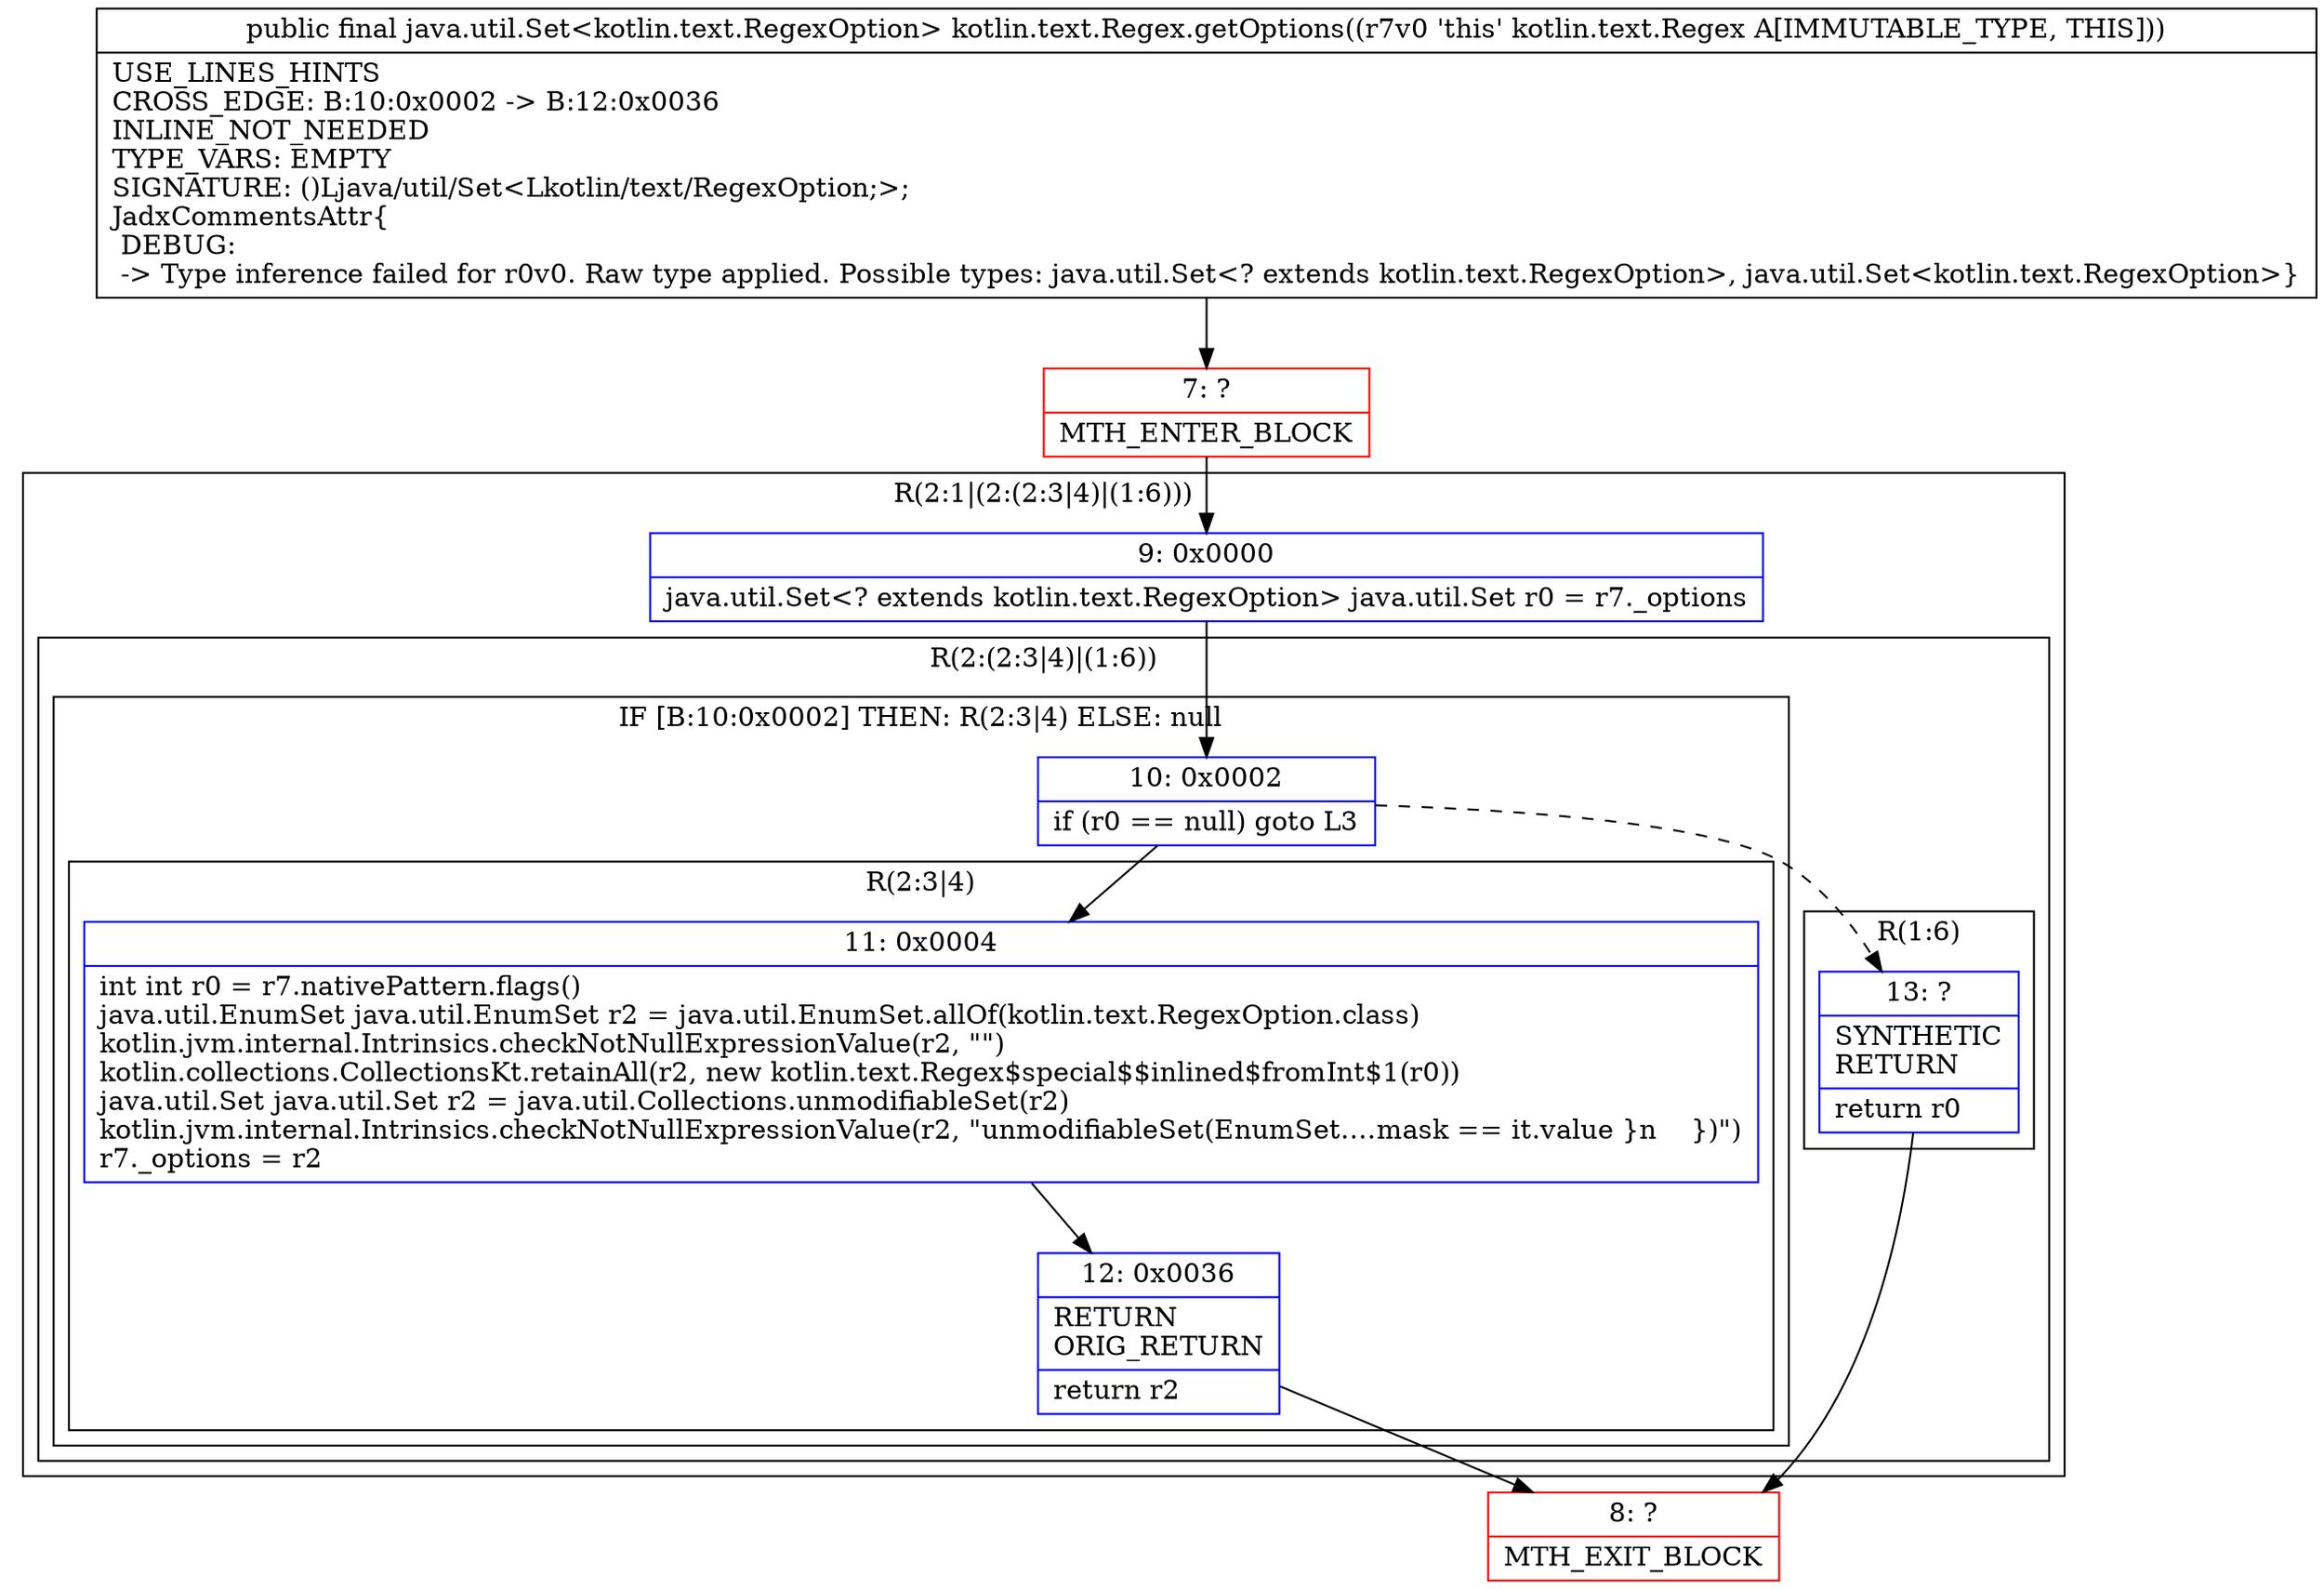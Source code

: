 digraph "CFG forkotlin.text.Regex.getOptions()Ljava\/util\/Set;" {
subgraph cluster_Region_2106808436 {
label = "R(2:1|(2:(2:3|4)|(1:6)))";
node [shape=record,color=blue];
Node_9 [shape=record,label="{9\:\ 0x0000|java.util.Set\<? extends kotlin.text.RegexOption\> java.util.Set r0 = r7._options\l}"];
subgraph cluster_Region_1831024893 {
label = "R(2:(2:3|4)|(1:6))";
node [shape=record,color=blue];
subgraph cluster_IfRegion_1697519505 {
label = "IF [B:10:0x0002] THEN: R(2:3|4) ELSE: null";
node [shape=record,color=blue];
Node_10 [shape=record,label="{10\:\ 0x0002|if (r0 == null) goto L3\l}"];
subgraph cluster_Region_1872179991 {
label = "R(2:3|4)";
node [shape=record,color=blue];
Node_11 [shape=record,label="{11\:\ 0x0004|int int r0 = r7.nativePattern.flags()\ljava.util.EnumSet java.util.EnumSet r2 = java.util.EnumSet.allOf(kotlin.text.RegexOption.class)\lkotlin.jvm.internal.Intrinsics.checkNotNullExpressionValue(r2, \"\")\lkotlin.collections.CollectionsKt.retainAll(r2, new kotlin.text.Regex$special$$inlined$fromInt$1(r0))\ljava.util.Set java.util.Set r2 = java.util.Collections.unmodifiableSet(r2)\lkotlin.jvm.internal.Intrinsics.checkNotNullExpressionValue(r2, \"unmodifiableSet(EnumSet.…mask == it.value \}n    \})\")\lr7._options = r2\l}"];
Node_12 [shape=record,label="{12\:\ 0x0036|RETURN\lORIG_RETURN\l|return r2\l}"];
}
}
subgraph cluster_Region_477257781 {
label = "R(1:6)";
node [shape=record,color=blue];
Node_13 [shape=record,label="{13\:\ ?|SYNTHETIC\lRETURN\l|return r0\l}"];
}
}
}
Node_7 [shape=record,color=red,label="{7\:\ ?|MTH_ENTER_BLOCK\l}"];
Node_8 [shape=record,color=red,label="{8\:\ ?|MTH_EXIT_BLOCK\l}"];
MethodNode[shape=record,label="{public final java.util.Set\<kotlin.text.RegexOption\> kotlin.text.Regex.getOptions((r7v0 'this' kotlin.text.Regex A[IMMUTABLE_TYPE, THIS]))  | USE_LINES_HINTS\lCROSS_EDGE: B:10:0x0002 \-\> B:12:0x0036\lINLINE_NOT_NEEDED\lTYPE_VARS: EMPTY\lSIGNATURE: ()Ljava\/util\/Set\<Lkotlin\/text\/RegexOption;\>;\lJadxCommentsAttr\{\l DEBUG: \l \-\> Type inference failed for r0v0. Raw type applied. Possible types: java.util.Set\<? extends kotlin.text.RegexOption\>, java.util.Set\<kotlin.text.RegexOption\>\}\l}"];
MethodNode -> Node_7;Node_9 -> Node_10;
Node_10 -> Node_11;
Node_10 -> Node_13[style=dashed];
Node_11 -> Node_12;
Node_12 -> Node_8;
Node_13 -> Node_8;
Node_7 -> Node_9;
}

